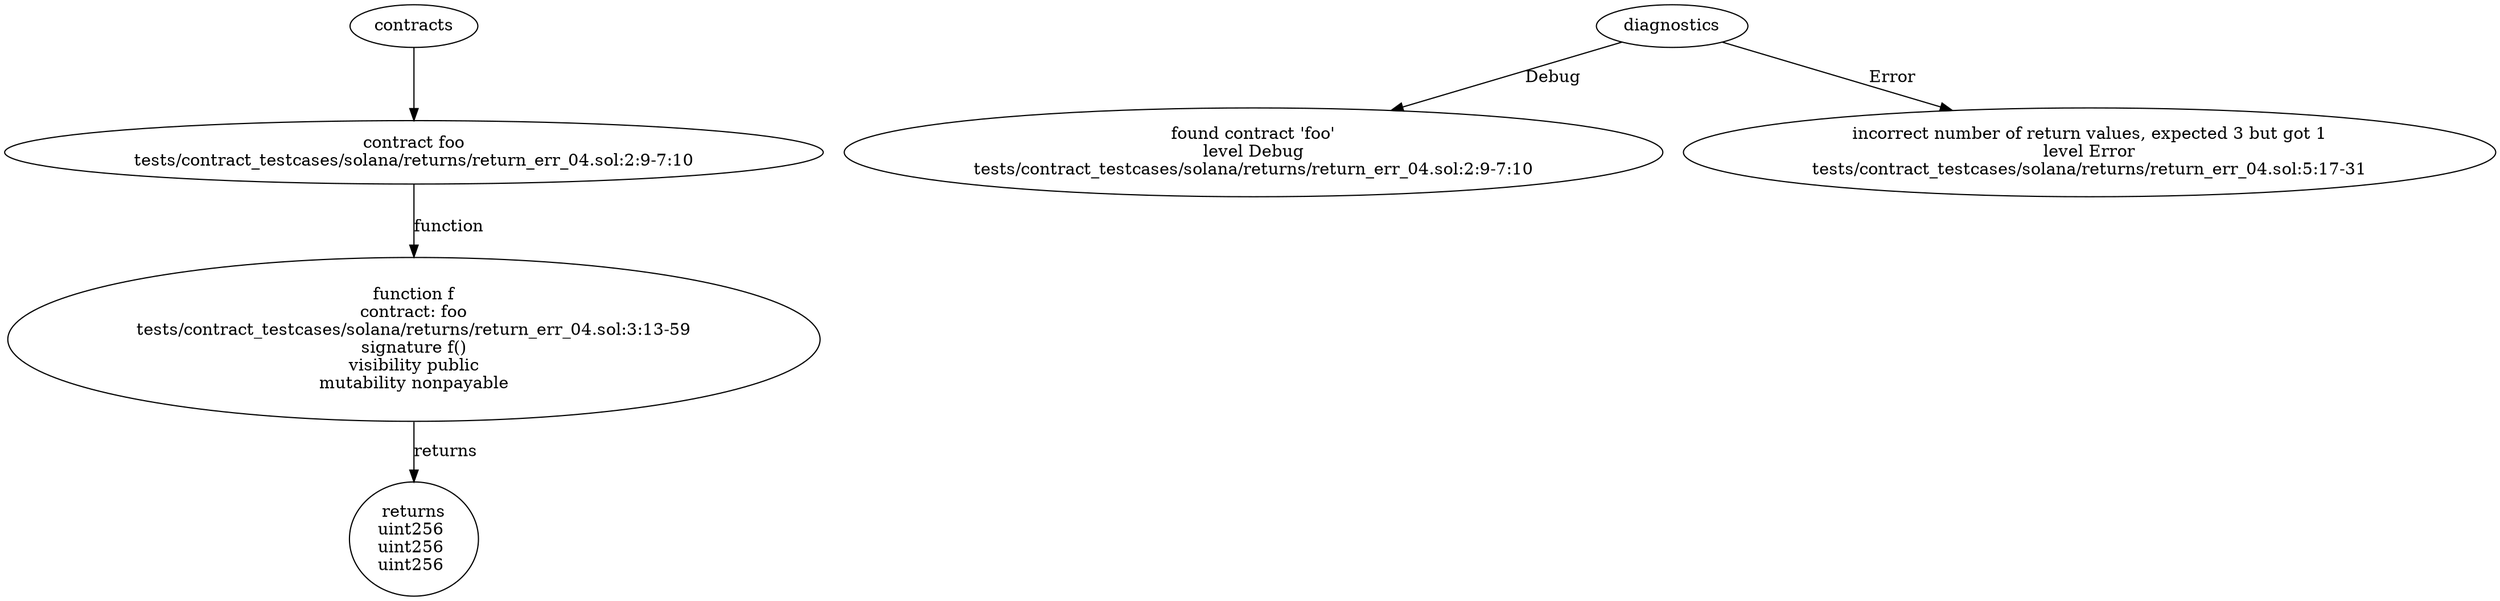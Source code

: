 strict digraph "tests/contract_testcases/solana/returns/return_err_04.sol" {
	contract [label="contract foo\ntests/contract_testcases/solana/returns/return_err_04.sol:2:9-7:10"]
	f [label="function f\ncontract: foo\ntests/contract_testcases/solana/returns/return_err_04.sol:3:13-59\nsignature f()\nvisibility public\nmutability nonpayable"]
	returns [label="returns\nuint256 \nuint256 \nuint256 "]
	diagnostic [label="found contract 'foo'\nlevel Debug\ntests/contract_testcases/solana/returns/return_err_04.sol:2:9-7:10"]
	diagnostic_7 [label="incorrect number of return values, expected 3 but got 1\nlevel Error\ntests/contract_testcases/solana/returns/return_err_04.sol:5:17-31"]
	contracts -> contract
	contract -> f [label="function"]
	f -> returns [label="returns"]
	diagnostics -> diagnostic [label="Debug"]
	diagnostics -> diagnostic_7 [label="Error"]
}
